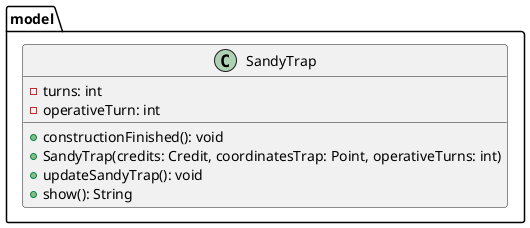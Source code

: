 @startuml
'https://plantuml.com/class-diagram

package model {
    class SandyTrap {
      - turns: int
      - operativeTurn: int
      + constructionFinished(): void
      + SandyTrap(credits: Credit, coordinatesTrap: Point, operativeTurns: int)
      + updateSandyTrap(): void
      + show(): String
    }
}

@enduml